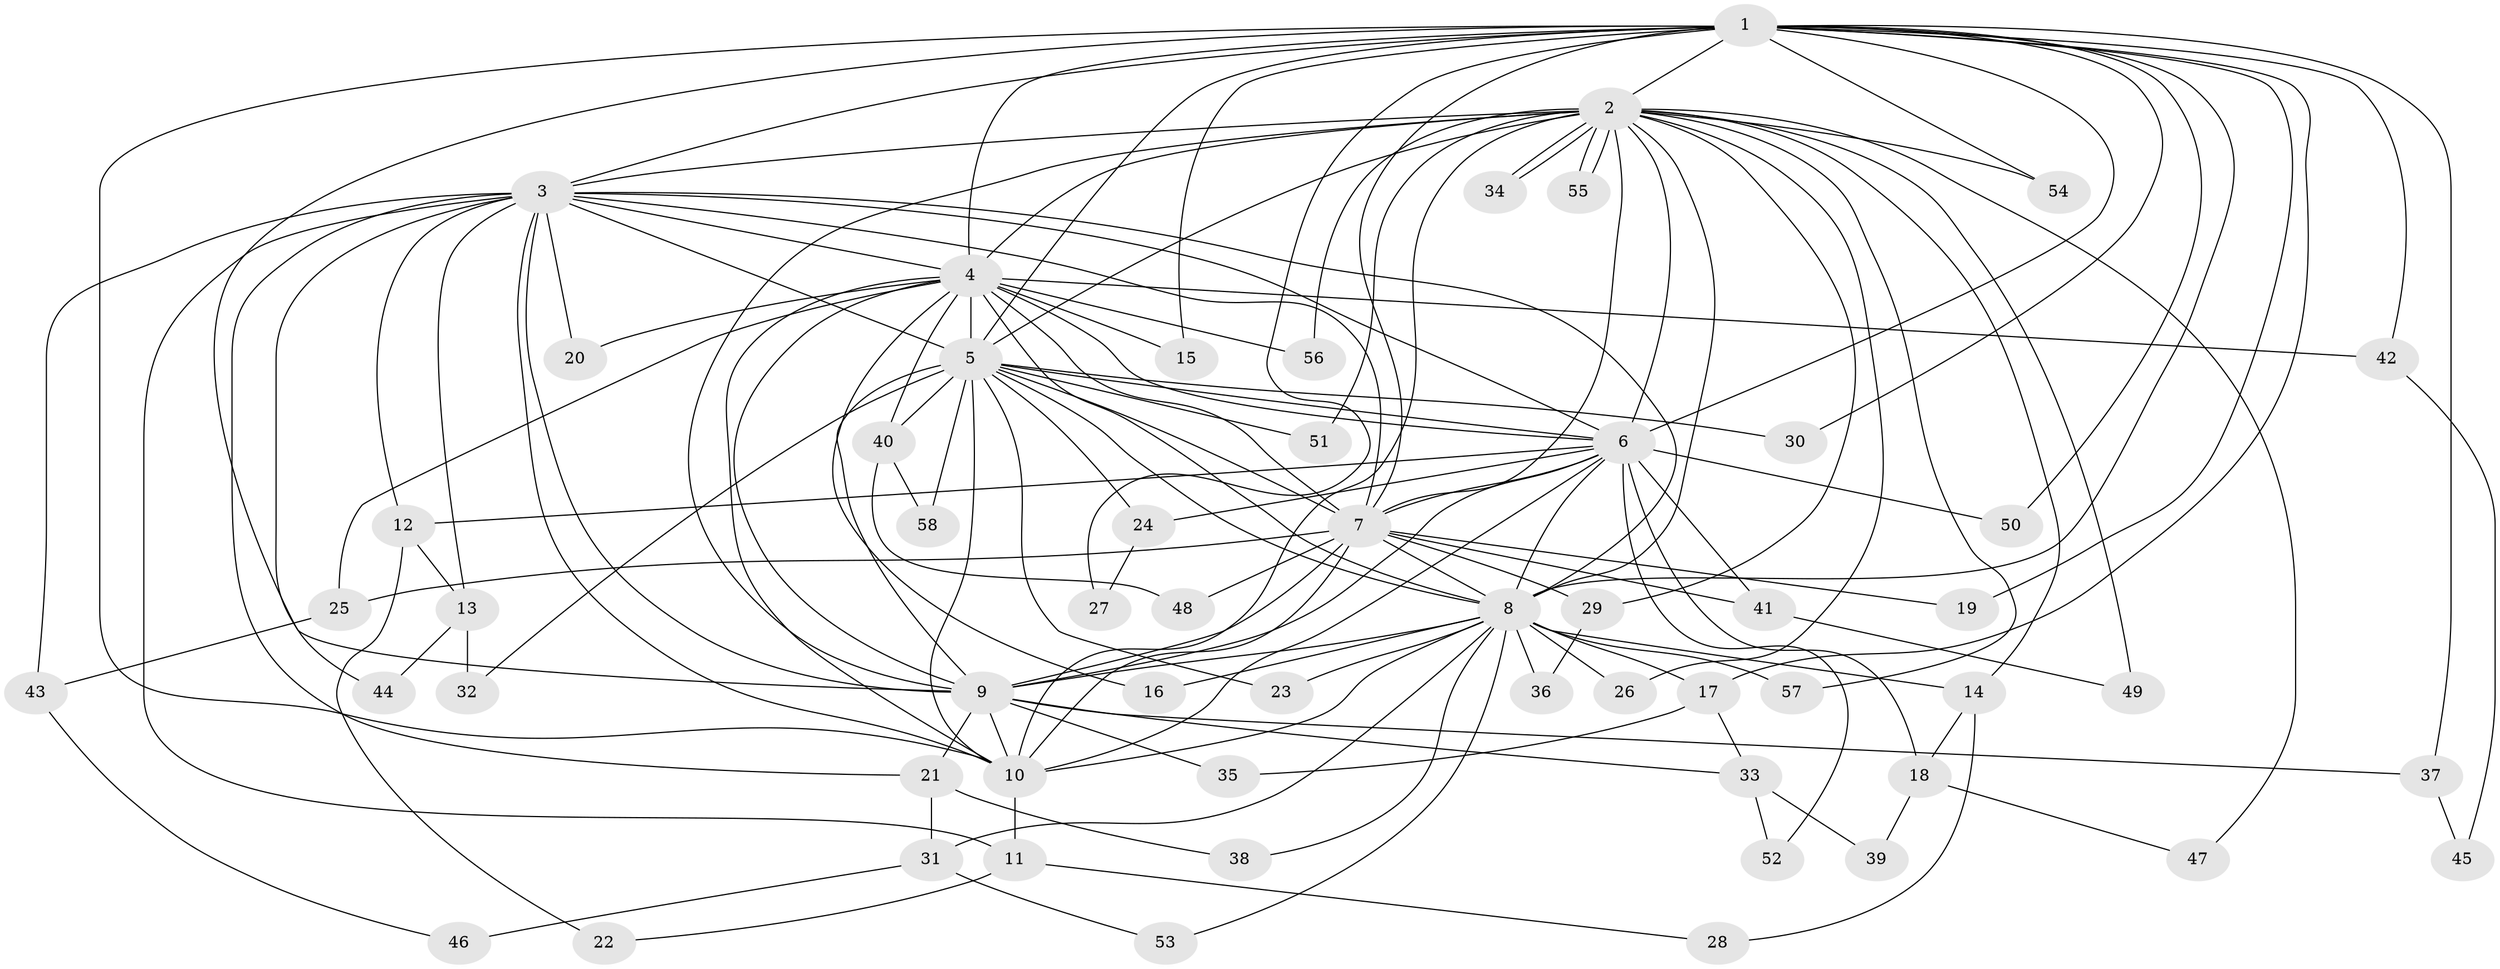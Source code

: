 // Generated by graph-tools (version 1.1) at 2025/43/03/09/25 04:43:47]
// undirected, 58 vertices, 141 edges
graph export_dot {
graph [start="1"]
  node [color=gray90,style=filled];
  1;
  2;
  3;
  4;
  5;
  6;
  7;
  8;
  9;
  10;
  11;
  12;
  13;
  14;
  15;
  16;
  17;
  18;
  19;
  20;
  21;
  22;
  23;
  24;
  25;
  26;
  27;
  28;
  29;
  30;
  31;
  32;
  33;
  34;
  35;
  36;
  37;
  38;
  39;
  40;
  41;
  42;
  43;
  44;
  45;
  46;
  47;
  48;
  49;
  50;
  51;
  52;
  53;
  54;
  55;
  56;
  57;
  58;
  1 -- 2;
  1 -- 3;
  1 -- 4;
  1 -- 5;
  1 -- 6;
  1 -- 7;
  1 -- 8;
  1 -- 9;
  1 -- 10;
  1 -- 15;
  1 -- 17;
  1 -- 19;
  1 -- 27;
  1 -- 30;
  1 -- 37;
  1 -- 42;
  1 -- 50;
  1 -- 54;
  2 -- 3;
  2 -- 4;
  2 -- 5;
  2 -- 6;
  2 -- 7;
  2 -- 8;
  2 -- 9;
  2 -- 10;
  2 -- 14;
  2 -- 26;
  2 -- 29;
  2 -- 34;
  2 -- 34;
  2 -- 47;
  2 -- 49;
  2 -- 51;
  2 -- 54;
  2 -- 55;
  2 -- 55;
  2 -- 56;
  2 -- 57;
  3 -- 4;
  3 -- 5;
  3 -- 6;
  3 -- 7;
  3 -- 8;
  3 -- 9;
  3 -- 10;
  3 -- 11;
  3 -- 12;
  3 -- 13;
  3 -- 20;
  3 -- 21;
  3 -- 43;
  3 -- 44;
  4 -- 5;
  4 -- 6;
  4 -- 7;
  4 -- 8;
  4 -- 9;
  4 -- 10;
  4 -- 15;
  4 -- 16;
  4 -- 20;
  4 -- 25;
  4 -- 40;
  4 -- 42;
  4 -- 56;
  5 -- 6;
  5 -- 7;
  5 -- 8;
  5 -- 9;
  5 -- 10;
  5 -- 23;
  5 -- 24;
  5 -- 30;
  5 -- 32;
  5 -- 40;
  5 -- 51;
  5 -- 58;
  6 -- 7;
  6 -- 8;
  6 -- 9;
  6 -- 10;
  6 -- 12;
  6 -- 18;
  6 -- 24;
  6 -- 41;
  6 -- 50;
  6 -- 52;
  7 -- 8;
  7 -- 9;
  7 -- 10;
  7 -- 19;
  7 -- 25;
  7 -- 29;
  7 -- 41;
  7 -- 48;
  8 -- 9;
  8 -- 10;
  8 -- 14;
  8 -- 16;
  8 -- 17;
  8 -- 23;
  8 -- 26;
  8 -- 31;
  8 -- 36;
  8 -- 38;
  8 -- 53;
  8 -- 57;
  9 -- 10;
  9 -- 21;
  9 -- 33;
  9 -- 35;
  9 -- 37;
  10 -- 11;
  11 -- 22;
  11 -- 28;
  12 -- 13;
  12 -- 22;
  13 -- 32;
  13 -- 44;
  14 -- 18;
  14 -- 28;
  17 -- 33;
  17 -- 35;
  18 -- 39;
  18 -- 47;
  21 -- 31;
  21 -- 38;
  24 -- 27;
  25 -- 43;
  29 -- 36;
  31 -- 46;
  31 -- 53;
  33 -- 39;
  33 -- 52;
  37 -- 45;
  40 -- 48;
  40 -- 58;
  41 -- 49;
  42 -- 45;
  43 -- 46;
}
